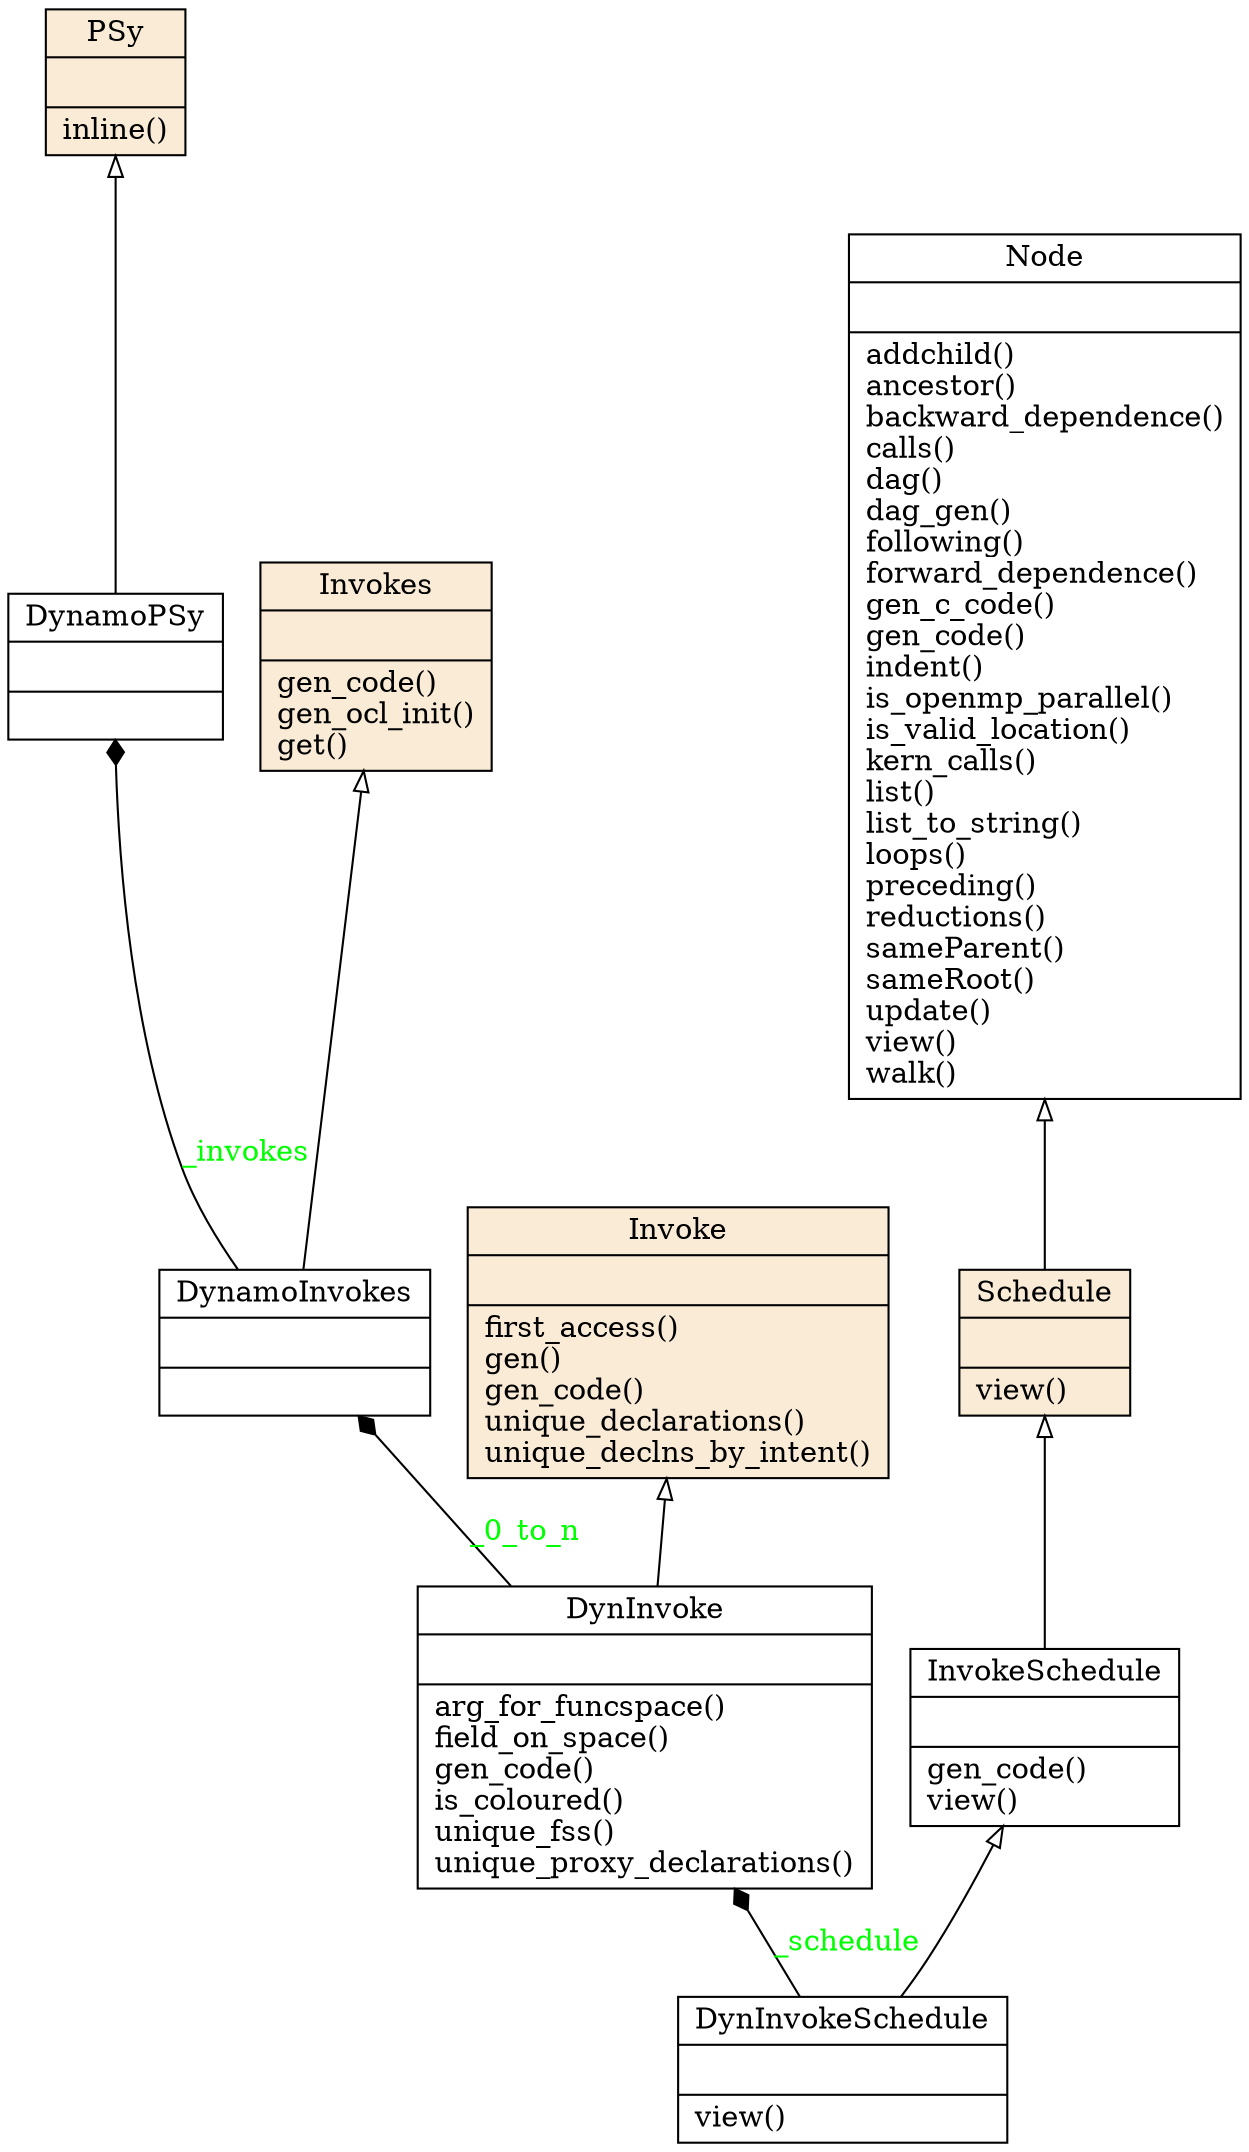 digraph "classes_dynamo0p3" {
charset="utf-8"
rankdir=BT

"20" [label="{DynInvoke|\l|arg_for_funcspace()\lfield_on_space()\lgen_code()\lis_coloured()\lunique_fss()\lunique_proxy_declarations()\l}", shape="record"];
"21" [label="{DynInvokeSchedule|\l|view()\l}", shape="record"];
"35" [label="{DynamoInvokes|\l|}", shape="record"];
"36" [label="{DynamoPSy|\l|}", shape="record"];
"45" [label="{Invoke|\l|first_access()\lgen()\lgen_code()\lunique_declarations()\lunique_declns_by_intent()\l}", shape="record", style=filled, fillcolor="antiquewhite"];
"46" [label="{InvokeSchedule|\l|gen_code()\lview()\l}", shape="record"];
"47" [label="{Invokes|\l|gen_code()\lgen_ocl_init()\lget()\l}", shape="record", style=filled, fillcolor="antiquewhite"];
"54" [label="{Node|\l|addchild()\lancestor()\lbackward_dependence()\lcalls()\ldag()\ldag_gen()\lfollowing()\lforward_dependence()\lgen_c_code()\lgen_code()\lindent()\lis_openmp_parallel()\lis_valid_location()\lkern_calls()\llist()\llist_to_string()\lloops()\lpreceding()\lreductions()\lsameParent()\lsameRoot()\lupdate()\lview()\lwalk()\l}", shape="record"];
"55" [label="{PSy|\l|inline()\l}", shape="record", style=filled, fillcolor="antiquewhite"];
"56" [label="{Schedule|\l|view()\l}", shape="record", style=filled, fillcolor="antiquewhite"];

"20" -> "45" [arrowhead="empty", arrowtail="none"];
"20" -> "35" [arrowhead="diamond", arrowtail="none", fontcolor="green", label="_0_to_n", style="solid"];
"21" -> "46" [arrowhead="empty", arrowtail="none"];
"21" -> "20" [arrowhead="diamond", arrowtail="none", fontcolor="green", label="_schedule", style="solid"];
"35" -> "47" [arrowhead="empty", arrowtail="none"];
"35" -> "36" [arrowhead="diamond", arrowtail="none", fontcolor="green", label="_invokes", style="solid"];
"36" -> "55" [arrowhead="empty", arrowtail="none"];
"46" -> "56" [arrowhead="empty", arrowtail="none"];
"56" -> "54" [arrowhead="empty", arrowtail="none"];

}
